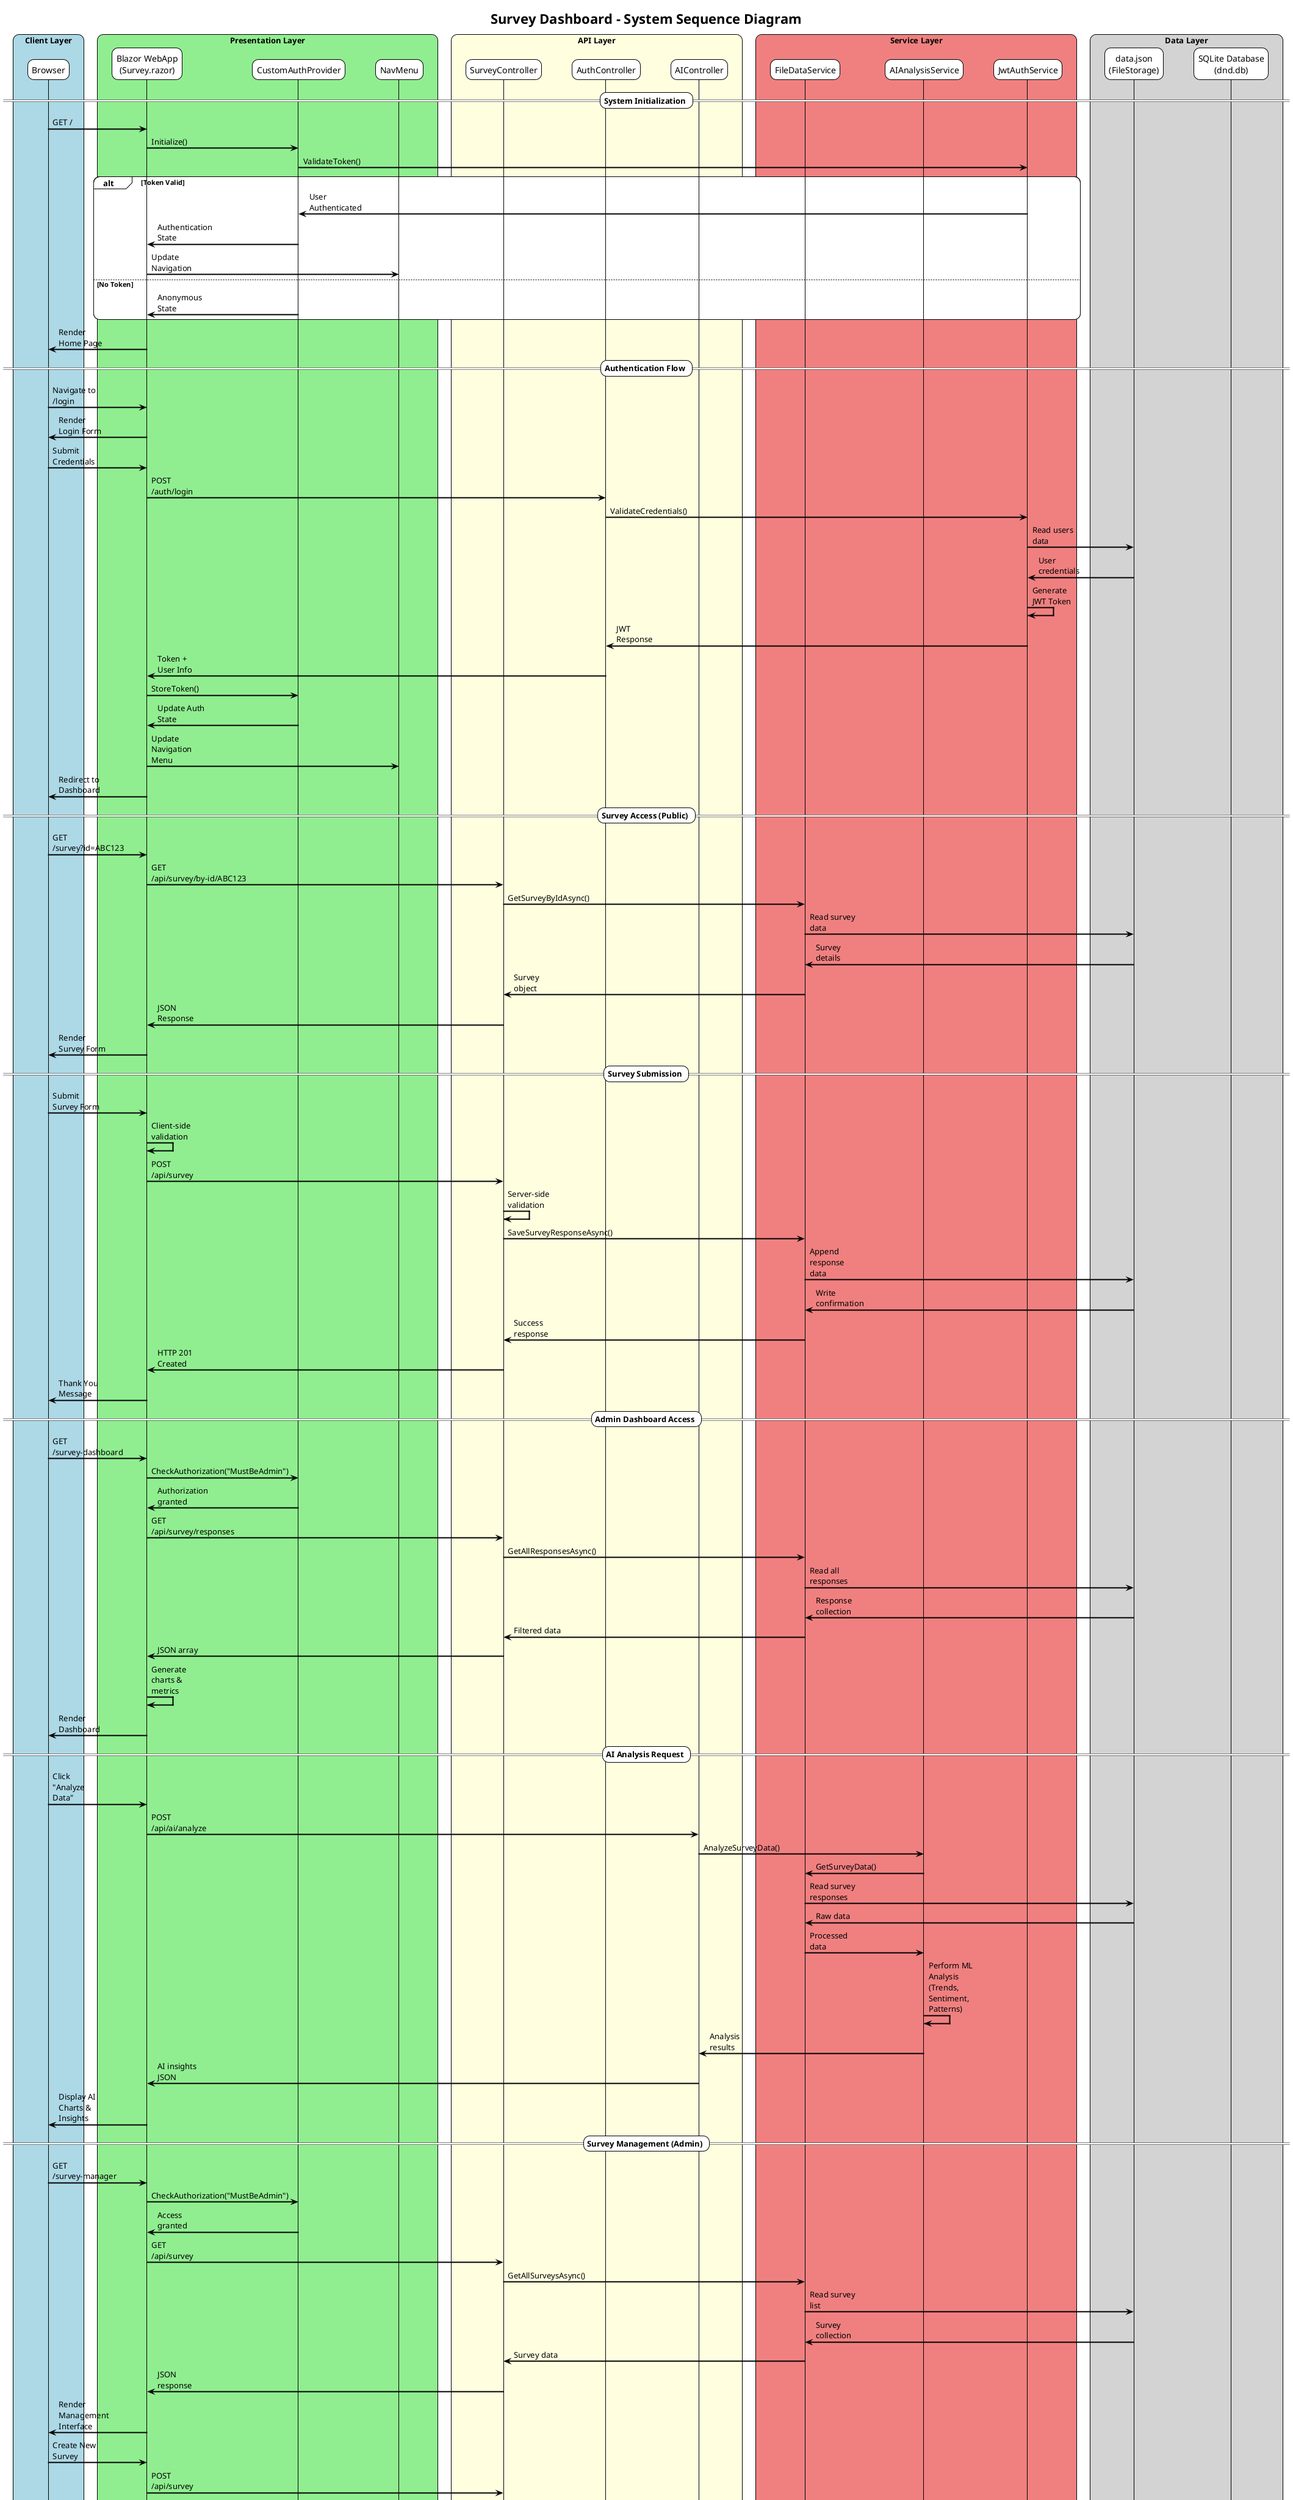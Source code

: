 @startuml SurveyDashboard_System_Sequence

!theme plain
skinparam sequenceArrowThickness 2
skinparam roundcorner 20
skinparam maxmessagesize 80
skinparam participantPadding 20
skinparam boxPadding 10

title Survey Dashboard - System Sequence Diagram

' System Boundaries
box "Client Layer" #LightBlue
    participant "Browser" as Browser
end box

box "Presentation Layer" #LightGreen
    participant "Blazor WebApp\n(Survey.razor)" as WebApp
    participant "CustomAuthProvider" as Auth
    participant "NavMenu" as Nav
end box

box "API Layer" #LightYellow
    participant "SurveyController" as SurveyAPI
    participant "AuthController" as AuthAPI
    participant "AIController" as AIAPI
end box

box "Service Layer" #LightCoral
    participant "FileDataService" as DataService
    participant "AIAnalysisService" as AIService
    participant "JwtAuthService" as JwtService
end box

box "Data Layer" #LightGray
    participant "data.json\n(FileStorage)" as JsonFile
    participant "SQLite Database\n(dnd.db)" as SQLiteDB
end box

== System Initialization ==
Browser -> WebApp: GET /
WebApp -> Auth: Initialize()
Auth -> JwtService: ValidateToken()
alt Token Valid
    JwtService -> Auth: User Authenticated
    Auth -> WebApp: Authentication State
    WebApp -> Nav: Update Navigation
else No Token
    Auth -> WebApp: Anonymous State
end
WebApp -> Browser: Render Home Page

== Authentication Flow ==
Browser -> WebApp: Navigate to /login
WebApp -> Browser: Render Login Form

Browser -> WebApp: Submit Credentials
WebApp -> AuthAPI: POST /auth/login
AuthAPI -> JwtService: ValidateCredentials()
JwtService -> JsonFile: Read users data
JsonFile -> JwtService: User credentials
JwtService -> JwtService: Generate JWT Token
JwtService -> AuthAPI: JWT Response
AuthAPI -> WebApp: Token + User Info
WebApp -> Auth: StoreToken()
Auth -> WebApp: Update Auth State
WebApp -> Nav: Update Navigation Menu
WebApp -> Browser: Redirect to Dashboard

== Survey Access (Public) ==
Browser -> WebApp: GET /survey?id=ABC123
WebApp -> SurveyAPI: GET /api/survey/by-id/ABC123
SurveyAPI -> DataService: GetSurveyByIdAsync()
DataService -> JsonFile: Read survey data
JsonFile -> DataService: Survey details
DataService -> SurveyAPI: Survey object
SurveyAPI -> WebApp: JSON Response
WebApp -> Browser: Render Survey Form

== Survey Submission ==
Browser -> WebApp: Submit Survey Form
WebApp -> WebApp: Client-side validation
WebApp -> SurveyAPI: POST /api/survey
SurveyAPI -> SurveyAPI: Server-side validation
SurveyAPI -> DataService: SaveSurveyResponseAsync()
DataService -> JsonFile: Append response data
JsonFile -> DataService: Write confirmation
DataService -> SurveyAPI: Success response
SurveyAPI -> WebApp: HTTP 201 Created
WebApp -> Browser: Thank You Message

== Admin Dashboard Access ==
Browser -> WebApp: GET /survey-dashboard
WebApp -> Auth: CheckAuthorization("MustBeAdmin")
Auth -> WebApp: Authorization granted
WebApp -> SurveyAPI: GET /api/survey/responses
SurveyAPI -> DataService: GetAllResponsesAsync()
DataService -> JsonFile: Read all responses
JsonFile -> DataService: Response collection
DataService -> SurveyAPI: Filtered data
SurveyAPI -> WebApp: JSON array
WebApp -> WebApp: Generate charts & metrics
WebApp -> Browser: Render Dashboard

== AI Analysis Request ==
Browser -> WebApp: Click "Analyze Data"
WebApp -> AIAPI: POST /api/ai/analyze
AIAPI -> AIService: AnalyzeSurveyData()
AIService -> DataService: GetSurveyData()
DataService -> JsonFile: Read survey responses
JsonFile -> DataService: Raw data
DataService -> AIService: Processed data
AIService -> AIService: Perform ML Analysis\n(Trends, Sentiment, Patterns)
AIService -> AIAPI: Analysis results
AIAPI -> WebApp: AI insights JSON
WebApp -> Browser: Display AI Charts & Insights

== Survey Management (Admin) ==
Browser -> WebApp: GET /survey-manager
WebApp -> Auth: CheckAuthorization("MustBeAdmin")
Auth -> WebApp: Access granted
WebApp -> SurveyAPI: GET /api/survey
SurveyAPI -> DataService: GetAllSurveysAsync()
DataService -> JsonFile: Read survey list
JsonFile -> DataService: Survey collection
DataService -> SurveyAPI: Survey data
SurveyAPI -> WebApp: JSON response
WebApp -> Browser: Render Management Interface

Browser -> WebApp: Create New Survey
WebApp -> SurveyAPI: POST /api/survey
SurveyAPI -> DataService: CreateSurveyAsync()
DataService -> JsonFile: Write new survey
JsonFile -> DataService: Confirmation
DataService -> SurveyAPI: Survey created
SurveyAPI -> WebApp: Success response
WebApp -> Browser: Update survey list

== Survey Editor Operations ==
Browser -> WebApp: GET /survey-editor
WebApp -> Auth: CheckAuthorization("MustBeAdmin")
WebApp -> SurveyAPI: GET /api/survey/responses
SurveyAPI -> DataService: GetResponsesForEditingAsync()
DataService -> JsonFile: Read editable responses
JsonFile -> DataService: Response data
DataService -> SurveyAPI: Response collection
SurveyAPI -> WebApp: JSON array
WebApp -> Browser: Render Editable Grid

Browser -> WebApp: Edit Response Field
WebApp -> SurveyAPI: PUT /api/survey/{id}
SurveyAPI -> DataService: UpdateSurveyResponseAsync()
DataService -> JsonFile: Update specific record
JsonFile -> DataService: Update confirmation
DataService -> SurveyAPI: Success
SurveyAPI -> WebApp: Updated response
WebApp -> Browser: Refresh grid row

Browser -> WebApp: Delete Response
WebApp -> SurveyAPI: DELETE /api/survey/{id}
SurveyAPI -> DataService: DeleteSurveyResponseAsync()
DataService -> JsonFile: Remove record
JsonFile -> DataService: Deletion confirmed
DataService -> SurveyAPI: Success
SurveyAPI -> WebApp: 204 No Content
WebApp -> Browser: Remove from grid

== AI Chat Interaction ==
Browser -> WebApp: Type chat message
WebApp -> AIAPI: POST /api/ai/chat
AIAPI -> AIService: ProcessChatMessage()
AIService -> DataService: GetRelevantSurveyContext()
DataService -> JsonFile: Query survey data
JsonFile -> DataService: Context data
DataService -> AIService: Relevant information
AIService -> AIService: Generate AI Response\n(using survey context)
AIService -> AIAPI: Chat response
AIAPI -> WebApp: AI message JSON
WebApp -> Browser: Display chat response

== Data Export ==
Browser -> WebApp: Click Export Button
WebApp -> SurveyAPI: GET /api/survey/export
SurveyAPI -> DataService: GetExportDataAsync()
DataService -> JsonFile: Read all data
JsonFile -> DataService: Complete dataset
DataService -> SurveyAPI: Formatted data
SurveyAPI -> WebApp: CSV/Excel data
WebApp -> Browser: Download file

== Error Handling Scenarios ==
alt Network Error
    WebApp -> SurveyAPI: API Request
    SurveyAPI --> WebApp: Connection timeout
    WebApp -> Browser: Display error message
end

alt Authentication Error
    Auth -> JwtService: Validate expired token
    JwtService -> Auth: Token invalid
    Auth -> WebApp: Redirect to login
    WebApp -> Browser: Login page
end

alt Data Access Error
    DataService -> JsonFile: File operation
    JsonFile --> DataService: File locked/corrupted
    DataService -> SurveyAPI: Error response
    SurveyAPI -> WebApp: HTTP 500
    WebApp -> Browser: System error message
end

== Background Processes ==
note over AIService
    Continuous data analysis
    Pattern recognition
    Performance monitoring
end note

note over DataService
    Data validation
    Backup operations
    Cache management
end note

@enduml